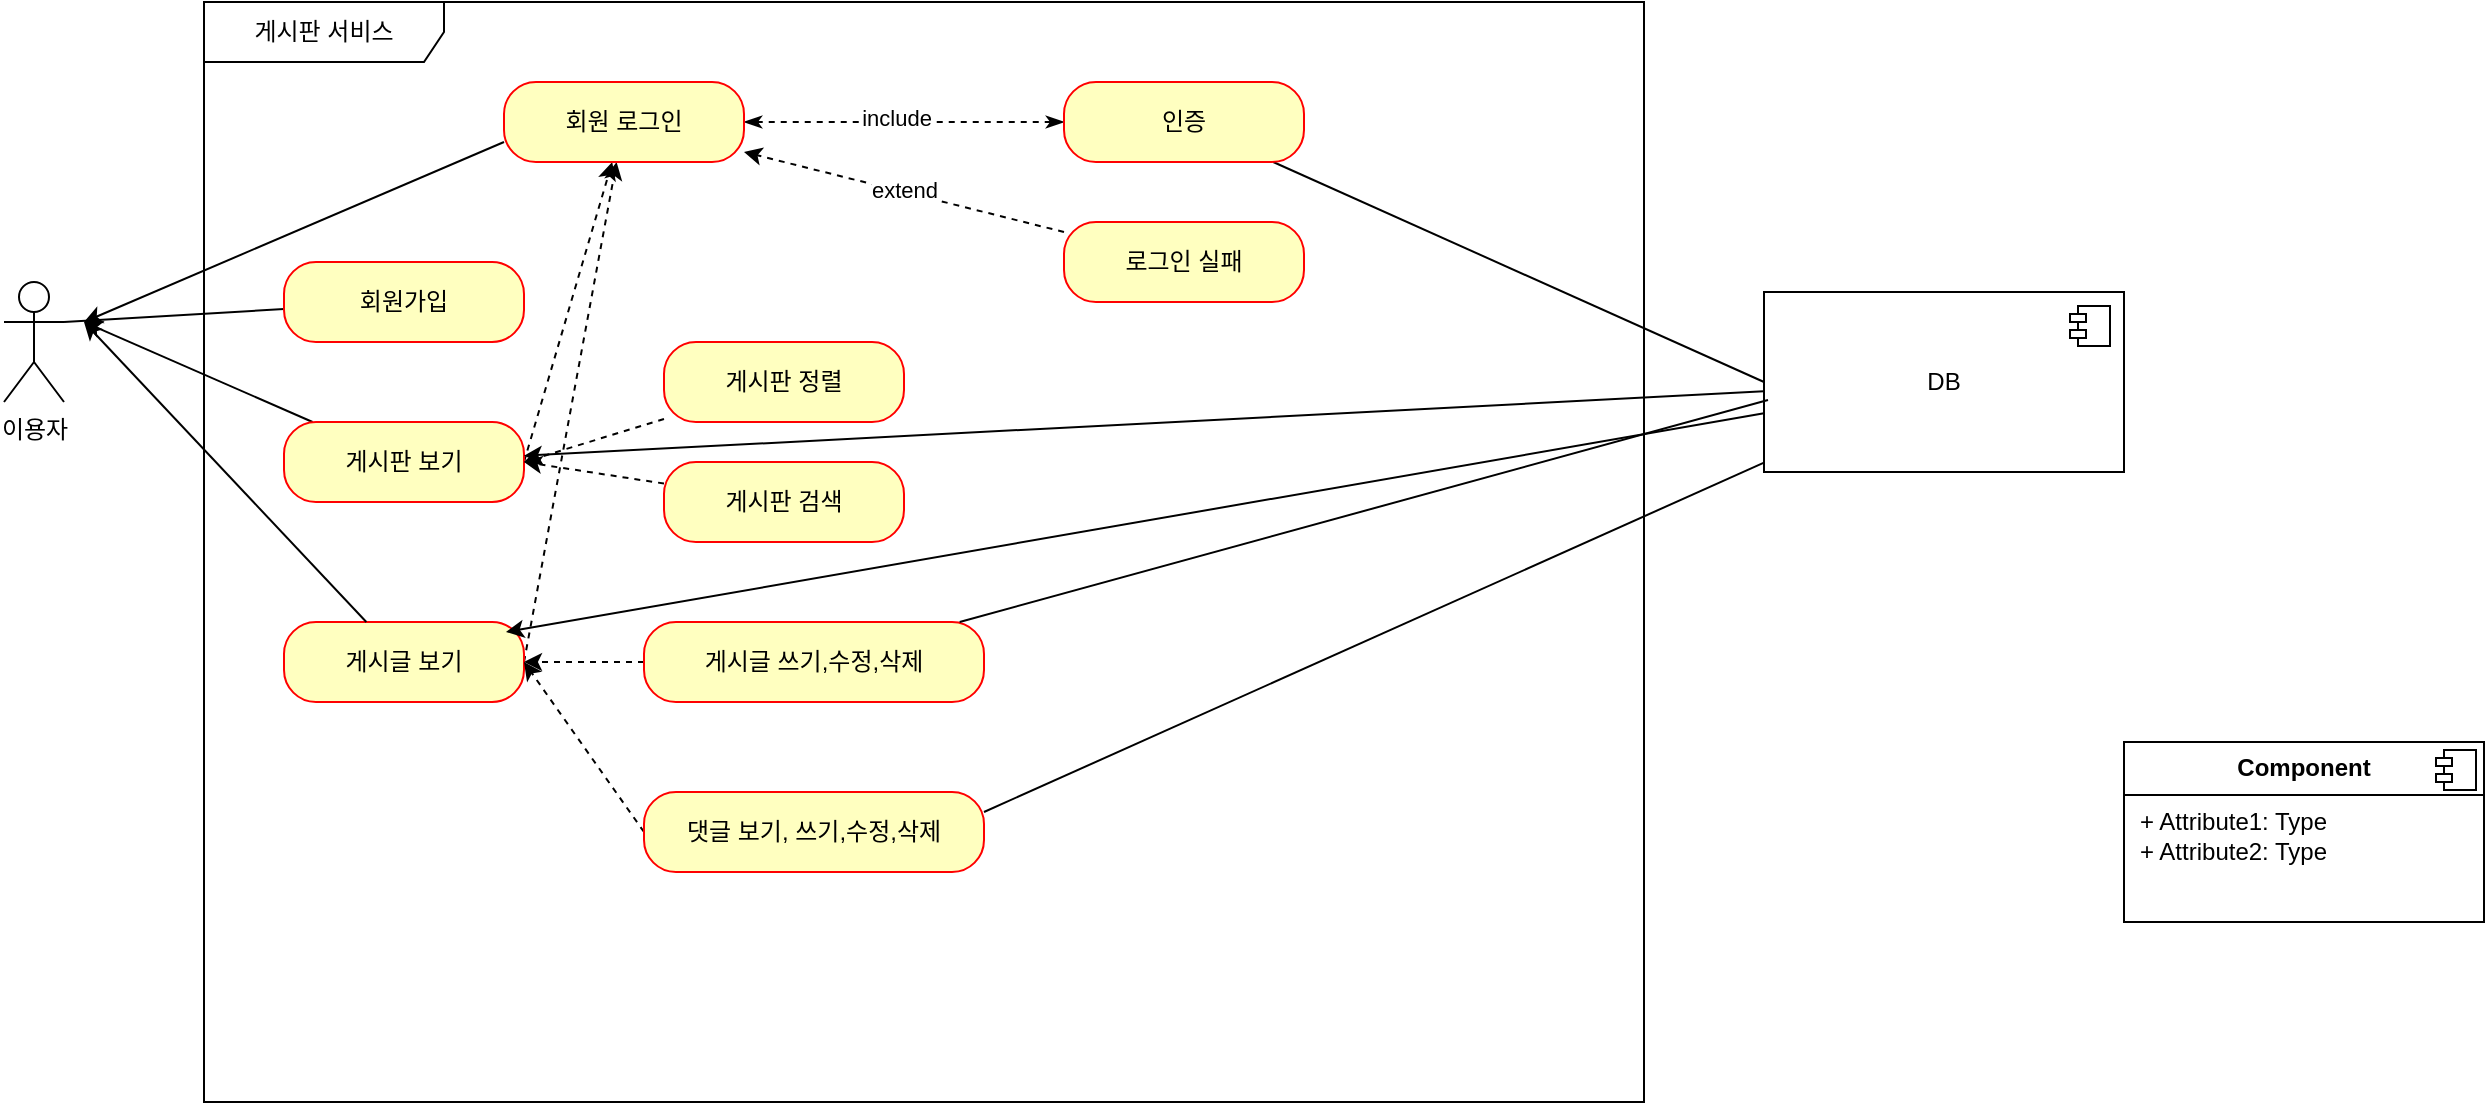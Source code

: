 <mxfile version="24.7.6">
  <diagram name="페이지-1" id="sq04nIhvFepqC8ersJPr">
    <mxGraphModel dx="1434" dy="738" grid="1" gridSize="10" guides="1" tooltips="1" connect="1" arrows="1" fold="1" page="1" pageScale="1" pageWidth="827" pageHeight="1169" math="0" shadow="0">
      <root>
        <mxCell id="0" />
        <mxCell id="1" parent="0" />
        <mxCell id="u71X3inODhgc6q0RZ3kO-20" style="rounded=0;orthogonalLoop=1;jettySize=auto;html=1;exitX=1;exitY=0.333;exitDx=0;exitDy=0;exitPerimeter=0;endArrow=none;endFill=0;" edge="1" parent="1" source="u71X3inODhgc6q0RZ3kO-1" target="u71X3inODhgc6q0RZ3kO-6">
          <mxGeometry relative="1" as="geometry" />
        </mxCell>
        <mxCell id="u71X3inODhgc6q0RZ3kO-1" value="이용자&lt;div&gt;&lt;br&gt;&lt;/div&gt;" style="shape=umlActor;verticalLabelPosition=bottom;verticalAlign=top;html=1;" vertex="1" parent="1">
          <mxGeometry x="30" y="330" width="30" height="60" as="geometry" />
        </mxCell>
        <mxCell id="u71X3inODhgc6q0RZ3kO-2" value="게시판 서비스" style="shape=umlFrame;whiteSpace=wrap;html=1;pointerEvents=0;width=120;height=30;" vertex="1" parent="1">
          <mxGeometry x="130" y="190" width="720" height="550" as="geometry" />
        </mxCell>
        <mxCell id="u71X3inODhgc6q0RZ3kO-6" value="회원가입" style="rounded=1;whiteSpace=wrap;html=1;arcSize=40;fontColor=#000000;fillColor=#ffffc0;strokeColor=#ff0000;" vertex="1" parent="1">
          <mxGeometry x="170" y="320" width="120" height="40" as="geometry" />
        </mxCell>
        <mxCell id="u71X3inODhgc6q0RZ3kO-22" style="rounded=0;orthogonalLoop=1;jettySize=auto;html=1;" edge="1" parent="1" source="u71X3inODhgc6q0RZ3kO-8">
          <mxGeometry relative="1" as="geometry">
            <mxPoint x="70" y="350" as="targetPoint" />
          </mxGeometry>
        </mxCell>
        <mxCell id="u71X3inODhgc6q0RZ3kO-32" style="rounded=0;orthogonalLoop=1;jettySize=auto;html=1;exitX=1;exitY=0.5;exitDx=0;exitDy=0;dashed=1;" edge="1" parent="1" source="u71X3inODhgc6q0RZ3kO-8" target="u71X3inODhgc6q0RZ3kO-10">
          <mxGeometry relative="1" as="geometry" />
        </mxCell>
        <mxCell id="u71X3inODhgc6q0RZ3kO-8" value="게시판 보기" style="rounded=1;whiteSpace=wrap;html=1;arcSize=40;fontColor=#000000;fillColor=#ffffc0;strokeColor=#ff0000;" vertex="1" parent="1">
          <mxGeometry x="170" y="400" width="120" height="40" as="geometry" />
        </mxCell>
        <mxCell id="u71X3inODhgc6q0RZ3kO-33" style="rounded=0;orthogonalLoop=1;jettySize=auto;html=1;exitX=1;exitY=0.5;exitDx=0;exitDy=0;dashed=1;" edge="1" parent="1" source="u71X3inODhgc6q0RZ3kO-9" target="u71X3inODhgc6q0RZ3kO-10">
          <mxGeometry relative="1" as="geometry" />
        </mxCell>
        <mxCell id="u71X3inODhgc6q0RZ3kO-9" value="게시글 보기" style="rounded=1;whiteSpace=wrap;html=1;arcSize=40;fontColor=#000000;fillColor=#ffffc0;strokeColor=#ff0000;" vertex="1" parent="1">
          <mxGeometry x="170" y="500" width="120" height="40" as="geometry" />
        </mxCell>
        <mxCell id="u71X3inODhgc6q0RZ3kO-27" style="rounded=0;orthogonalLoop=1;jettySize=auto;html=1;entryX=0;entryY=0.5;entryDx=0;entryDy=0;dashed=1;endArrow=classicThin;endFill=1;startArrow=classicThin;startFill=1;" edge="1" parent="1" source="u71X3inODhgc6q0RZ3kO-10" target="u71X3inODhgc6q0RZ3kO-11">
          <mxGeometry relative="1" as="geometry" />
        </mxCell>
        <mxCell id="u71X3inODhgc6q0RZ3kO-28" value="include" style="edgeLabel;html=1;align=center;verticalAlign=middle;resizable=0;points=[];" vertex="1" connectable="0" parent="u71X3inODhgc6q0RZ3kO-27">
          <mxGeometry x="-0.05" y="2" relative="1" as="geometry">
            <mxPoint as="offset" />
          </mxGeometry>
        </mxCell>
        <mxCell id="u71X3inODhgc6q0RZ3kO-10" value="회원 로그인" style="rounded=1;whiteSpace=wrap;html=1;arcSize=40;fontColor=#000000;fillColor=#ffffc0;strokeColor=#ff0000;" vertex="1" parent="1">
          <mxGeometry x="280" y="230" width="120" height="40" as="geometry" />
        </mxCell>
        <mxCell id="u71X3inODhgc6q0RZ3kO-42" style="rounded=0;orthogonalLoop=1;jettySize=auto;html=1;entryX=0;entryY=0.5;entryDx=0;entryDy=0;endArrow=none;endFill=0;" edge="1" parent="1" source="u71X3inODhgc6q0RZ3kO-11" target="u71X3inODhgc6q0RZ3kO-40">
          <mxGeometry relative="1" as="geometry">
            <mxPoint x="930" y="320" as="targetPoint" />
          </mxGeometry>
        </mxCell>
        <mxCell id="u71X3inODhgc6q0RZ3kO-11" value="인증" style="rounded=1;whiteSpace=wrap;html=1;arcSize=40;fontColor=#000000;fillColor=#ffffc0;strokeColor=#ff0000;" vertex="1" parent="1">
          <mxGeometry x="560" y="230" width="120" height="40" as="geometry" />
        </mxCell>
        <mxCell id="u71X3inODhgc6q0RZ3kO-34" style="rounded=0;orthogonalLoop=1;jettySize=auto;html=1;entryX=1;entryY=0.5;entryDx=0;entryDy=0;strokeColor=default;dashed=1;" edge="1" parent="1" source="u71X3inODhgc6q0RZ3kO-12" target="u71X3inODhgc6q0RZ3kO-8">
          <mxGeometry relative="1" as="geometry" />
        </mxCell>
        <mxCell id="u71X3inODhgc6q0RZ3kO-12" value="게시판 정렬" style="rounded=1;whiteSpace=wrap;html=1;arcSize=40;fontColor=#000000;fillColor=#ffffc0;strokeColor=#ff0000;" vertex="1" parent="1">
          <mxGeometry x="360" y="360" width="120" height="40" as="geometry" />
        </mxCell>
        <mxCell id="u71X3inODhgc6q0RZ3kO-35" style="rounded=0;orthogonalLoop=1;jettySize=auto;html=1;strokeColor=default;dashed=1;" edge="1" parent="1" source="u71X3inODhgc6q0RZ3kO-13">
          <mxGeometry relative="1" as="geometry">
            <mxPoint x="290" y="420" as="targetPoint" />
          </mxGeometry>
        </mxCell>
        <mxCell id="u71X3inODhgc6q0RZ3kO-13" value="게시판 검색" style="rounded=1;whiteSpace=wrap;html=1;arcSize=40;fontColor=#000000;fillColor=#ffffc0;strokeColor=#ff0000;" vertex="1" parent="1">
          <mxGeometry x="360" y="420" width="120" height="40" as="geometry" />
        </mxCell>
        <mxCell id="u71X3inODhgc6q0RZ3kO-25" style="rounded=0;orthogonalLoop=1;jettySize=auto;html=1;dashed=1;" edge="1" parent="1" source="u71X3inODhgc6q0RZ3kO-14" target="u71X3inODhgc6q0RZ3kO-10">
          <mxGeometry relative="1" as="geometry" />
        </mxCell>
        <mxCell id="u71X3inODhgc6q0RZ3kO-29" value="extend" style="edgeLabel;html=1;align=center;verticalAlign=middle;resizable=0;points=[];" vertex="1" connectable="0" parent="u71X3inODhgc6q0RZ3kO-25">
          <mxGeometry x="0.007" y="-1" relative="1" as="geometry">
            <mxPoint as="offset" />
          </mxGeometry>
        </mxCell>
        <mxCell id="u71X3inODhgc6q0RZ3kO-14" value="로그인 실패" style="rounded=1;whiteSpace=wrap;html=1;arcSize=40;fontColor=#000000;fillColor=#ffffc0;strokeColor=#ff0000;" vertex="1" parent="1">
          <mxGeometry x="560" y="300" width="120" height="40" as="geometry" />
        </mxCell>
        <mxCell id="u71X3inODhgc6q0RZ3kO-36" style="edgeStyle=orthogonalEdgeStyle;rounded=0;orthogonalLoop=1;jettySize=auto;html=1;dashed=1;" edge="1" parent="1" source="u71X3inODhgc6q0RZ3kO-15" target="u71X3inODhgc6q0RZ3kO-9">
          <mxGeometry relative="1" as="geometry" />
        </mxCell>
        <mxCell id="u71X3inODhgc6q0RZ3kO-15" value="게시글 쓰기,수정,삭제" style="rounded=1;whiteSpace=wrap;html=1;arcSize=40;fontColor=#000000;fillColor=#ffffc0;strokeColor=#ff0000;" vertex="1" parent="1">
          <mxGeometry x="350" y="500" width="170" height="40" as="geometry" />
        </mxCell>
        <mxCell id="u71X3inODhgc6q0RZ3kO-21" style="rounded=0;orthogonalLoop=1;jettySize=auto;html=1;" edge="1" parent="1">
          <mxGeometry relative="1" as="geometry">
            <mxPoint x="280" y="260" as="sourcePoint" />
            <mxPoint x="70" y="350" as="targetPoint" />
          </mxGeometry>
        </mxCell>
        <mxCell id="u71X3inODhgc6q0RZ3kO-23" style="rounded=0;orthogonalLoop=1;jettySize=auto;html=1;" edge="1" parent="1" source="u71X3inODhgc6q0RZ3kO-9">
          <mxGeometry relative="1" as="geometry">
            <mxPoint x="70" y="350" as="targetPoint" />
          </mxGeometry>
        </mxCell>
        <mxCell id="u71X3inODhgc6q0RZ3kO-37" style="rounded=0;orthogonalLoop=1;jettySize=auto;html=1;entryX=1;entryY=0.5;entryDx=0;entryDy=0;dashed=1;exitX=0;exitY=0.5;exitDx=0;exitDy=0;" edge="1" parent="1" source="u71X3inODhgc6q0RZ3kO-31" target="u71X3inODhgc6q0RZ3kO-9">
          <mxGeometry relative="1" as="geometry" />
        </mxCell>
        <mxCell id="u71X3inODhgc6q0RZ3kO-31" value="댓글 보기, 쓰기,수정,삭제" style="rounded=1;whiteSpace=wrap;html=1;arcSize=40;fontColor=#000000;fillColor=#ffffc0;strokeColor=#ff0000;" vertex="1" parent="1">
          <mxGeometry x="350" y="585" width="170" height="40" as="geometry" />
        </mxCell>
        <mxCell id="u71X3inODhgc6q0RZ3kO-38" value="&lt;p style=&quot;margin:0px;margin-top:6px;text-align:center;&quot;&gt;&lt;b&gt;Component&lt;/b&gt;&lt;/p&gt;&lt;hr size=&quot;1&quot; style=&quot;border-style:solid;&quot;/&gt;&lt;p style=&quot;margin:0px;margin-left:8px;&quot;&gt;+ Attribute1: Type&lt;br/&gt;+ Attribute2: Type&lt;/p&gt;" style="align=left;overflow=fill;html=1;dropTarget=0;whiteSpace=wrap;" vertex="1" parent="1">
          <mxGeometry x="1090" y="560" width="180" height="90" as="geometry" />
        </mxCell>
        <mxCell id="u71X3inODhgc6q0RZ3kO-39" value="" style="shape=component;jettyWidth=8;jettyHeight=4;" vertex="1" parent="u71X3inODhgc6q0RZ3kO-38">
          <mxGeometry x="1" width="20" height="20" relative="1" as="geometry">
            <mxPoint x="-24" y="4" as="offset" />
          </mxGeometry>
        </mxCell>
        <mxCell id="u71X3inODhgc6q0RZ3kO-44" style="rounded=0;orthogonalLoop=1;jettySize=auto;html=1;" edge="1" parent="1" source="u71X3inODhgc6q0RZ3kO-40" target="u71X3inODhgc6q0RZ3kO-8">
          <mxGeometry relative="1" as="geometry" />
        </mxCell>
        <mxCell id="u71X3inODhgc6q0RZ3kO-46" style="rounded=0;orthogonalLoop=1;jettySize=auto;html=1;entryX=1;entryY=0.25;entryDx=0;entryDy=0;endArrow=none;endFill=0;" edge="1" parent="1" source="u71X3inODhgc6q0RZ3kO-40" target="u71X3inODhgc6q0RZ3kO-31">
          <mxGeometry relative="1" as="geometry" />
        </mxCell>
        <mxCell id="u71X3inODhgc6q0RZ3kO-40" value="DB" style="html=1;dropTarget=0;whiteSpace=wrap;" vertex="1" parent="1">
          <mxGeometry x="910" y="335" width="180" height="90" as="geometry" />
        </mxCell>
        <mxCell id="u71X3inODhgc6q0RZ3kO-41" value="" style="shape=module;jettyWidth=8;jettyHeight=4;" vertex="1" parent="u71X3inODhgc6q0RZ3kO-40">
          <mxGeometry x="1" width="20" height="20" relative="1" as="geometry">
            <mxPoint x="-27" y="7" as="offset" />
          </mxGeometry>
        </mxCell>
        <mxCell id="u71X3inODhgc6q0RZ3kO-43" style="rounded=0;orthogonalLoop=1;jettySize=auto;html=1;entryX=0.925;entryY=0.125;entryDx=0;entryDy=0;entryPerimeter=0;" edge="1" parent="1" source="u71X3inODhgc6q0RZ3kO-40" target="u71X3inODhgc6q0RZ3kO-9">
          <mxGeometry relative="1" as="geometry" />
        </mxCell>
        <mxCell id="u71X3inODhgc6q0RZ3kO-45" style="rounded=0;orthogonalLoop=1;jettySize=auto;html=1;endArrow=none;endFill=0;" edge="1" parent="1" source="u71X3inODhgc6q0RZ3kO-15">
          <mxGeometry relative="1" as="geometry">
            <mxPoint x="912" y="389" as="targetPoint" />
          </mxGeometry>
        </mxCell>
      </root>
    </mxGraphModel>
  </diagram>
</mxfile>
